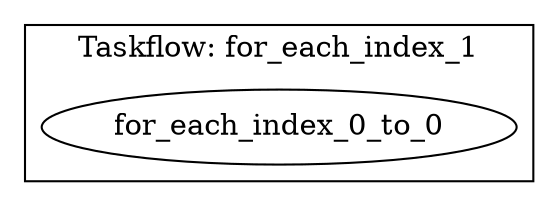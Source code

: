 digraph Taskflow {
subgraph cluster_p0x7ff7bc8c9128 {
label="Taskflow: for_each_index_1";
p0x7f8f12065c00[label="for_each_index_0_to_0" ];
}
}

